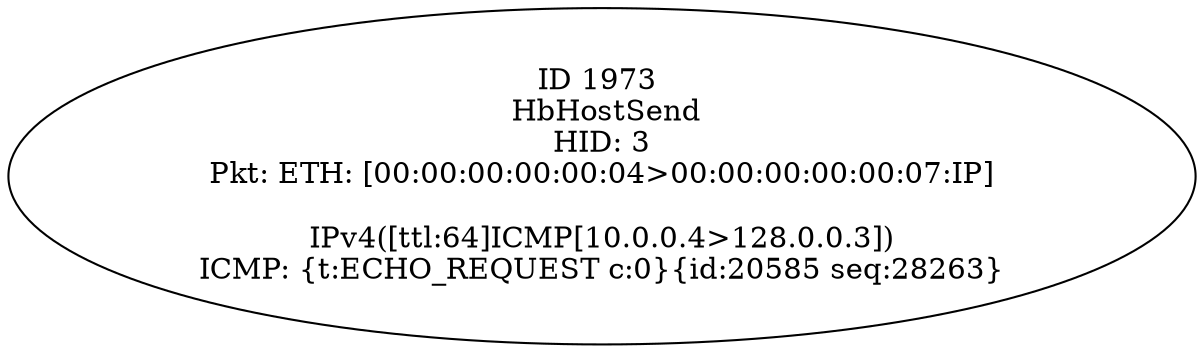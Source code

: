 strict digraph G {
1973 [shape=oval, event=<hb_events.HbHostSend object at 0x10737e950>, label="ID 1973 
 HbHostSend
HID: 3
Pkt: ETH: [00:00:00:00:00:04>00:00:00:00:00:07:IP]

IPv4([ttl:64]ICMP[10.0.0.4>128.0.0.3])
ICMP: {t:ECHO_REQUEST c:0}{id:20585 seq:28263}"];
}
